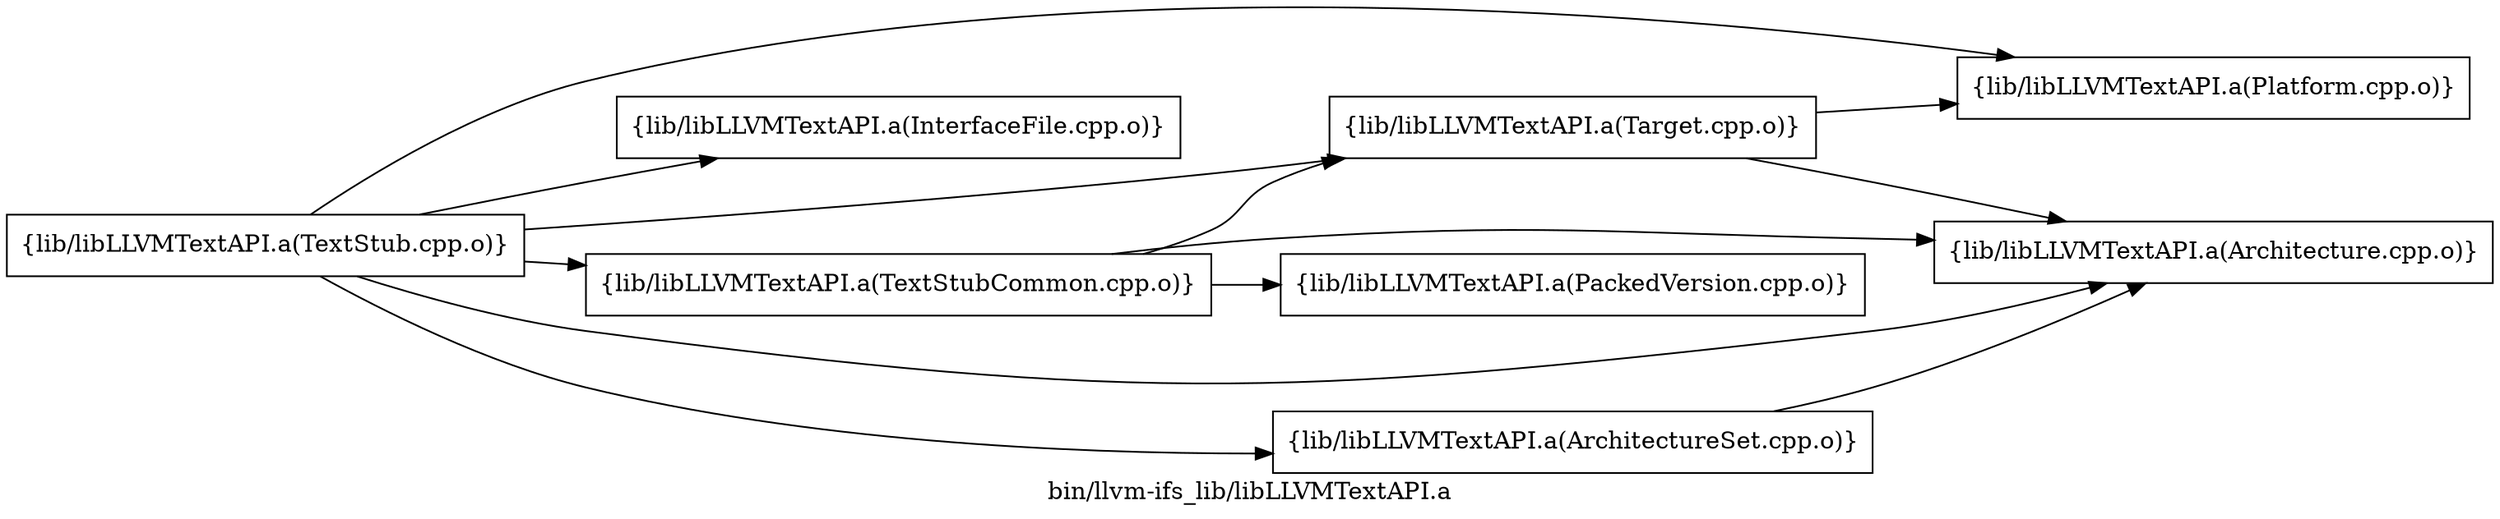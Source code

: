 digraph "bin/llvm-ifs_lib/libLLVMTextAPI.a" {
	label="bin/llvm-ifs_lib/libLLVMTextAPI.a";
	rankdir=LR;

	Node0x55ffef7a7f08 [shape=record,shape=box,group=0,label="{lib/libLLVMTextAPI.a(Architecture.cpp.o)}"];
	Node0x55ffef7a8638 [shape=record,shape=box,group=0,label="{lib/libLLVMTextAPI.a(InterfaceFile.cpp.o)}"];
	Node0x55ffef7a5f78 [shape=record,shape=box,group=0,label="{lib/libLLVMTextAPI.a(TextStub.cpp.o)}"];
	Node0x55ffef7a5f78 -> Node0x55ffef7a7f08;
	Node0x55ffef7a5f78 -> Node0x55ffef7a8638;
	Node0x55ffef7a5f78 -> Node0x55ffef7a79b8;
	Node0x55ffef7a5f78 -> Node0x55ffef7a6bf8;
	Node0x55ffef7a5f78 -> Node0x55ffef7a6748;
	Node0x55ffef7a5f78 -> Node0x55ffef7aab68;
	Node0x55ffef7a79b8 [shape=record,shape=box,group=0,label="{lib/libLLVMTextAPI.a(Target.cpp.o)}"];
	Node0x55ffef7a79b8 -> Node0x55ffef7a7f08;
	Node0x55ffef7a79b8 -> Node0x55ffef7a6bf8;
	Node0x55ffef7a6bf8 [shape=record,shape=box,group=0,label="{lib/libLLVMTextAPI.a(Platform.cpp.o)}"];
	Node0x55ffef7a6748 [shape=record,shape=box,group=0,label="{lib/libLLVMTextAPI.a(ArchitectureSet.cpp.o)}"];
	Node0x55ffef7a6748 -> Node0x55ffef7a7f08;
	Node0x55ffef7aab68 [shape=record,shape=box,group=0,label="{lib/libLLVMTextAPI.a(TextStubCommon.cpp.o)}"];
	Node0x55ffef7aab68 -> Node0x55ffef7a7f08;
	Node0x55ffef7aab68 -> Node0x55ffef7a79b8;
	Node0x55ffef7aab68 -> Node0x55ffef7a9bc8;
	Node0x55ffef7a9bc8 [shape=record,shape=box,group=0,label="{lib/libLLVMTextAPI.a(PackedVersion.cpp.o)}"];
}
